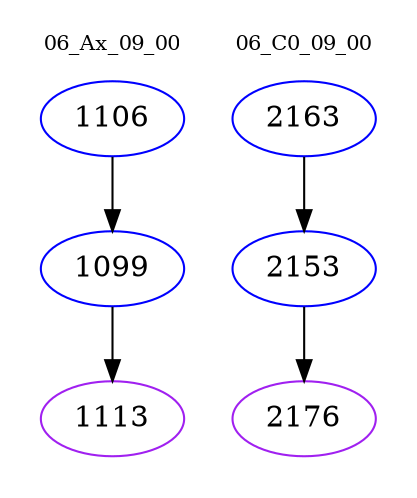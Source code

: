 digraph{
subgraph cluster_0 {
color = white
label = "06_Ax_09_00";
fontsize=10;
T0_1106 [label="1106", color="blue"]
T0_1106 -> T0_1099 [color="black"]
T0_1099 [label="1099", color="blue"]
T0_1099 -> T0_1113 [color="black"]
T0_1113 [label="1113", color="purple"]
}
subgraph cluster_1 {
color = white
label = "06_C0_09_00";
fontsize=10;
T1_2163 [label="2163", color="blue"]
T1_2163 -> T1_2153 [color="black"]
T1_2153 [label="2153", color="blue"]
T1_2153 -> T1_2176 [color="black"]
T1_2176 [label="2176", color="purple"]
}
}
